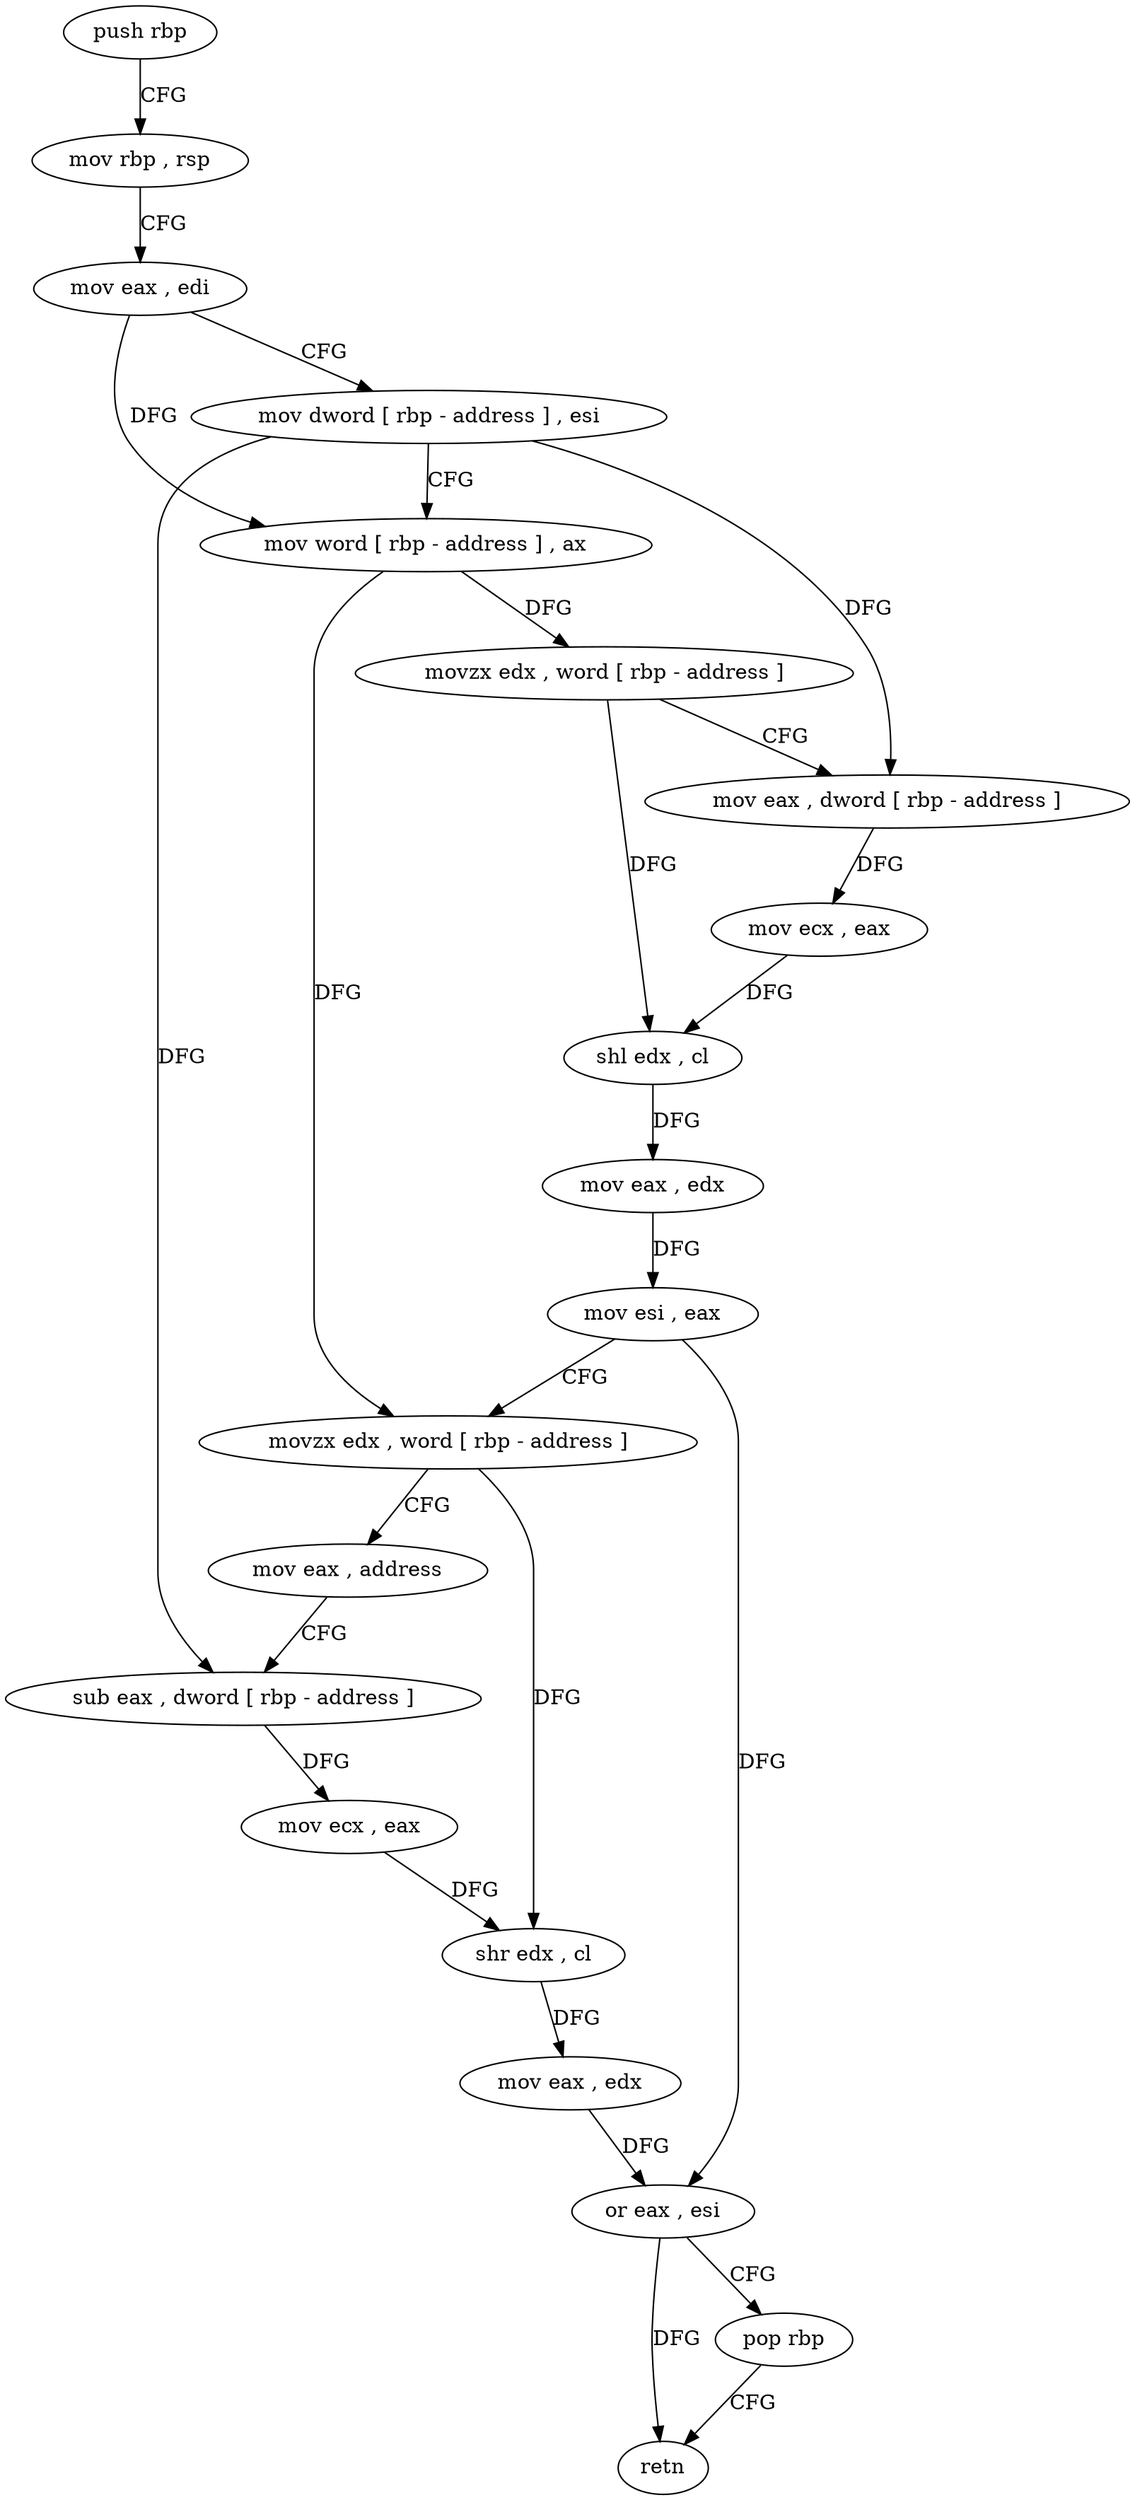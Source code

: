 digraph "func" {
"4490900" [label = "push rbp" ]
"4490901" [label = "mov rbp , rsp" ]
"4490904" [label = "mov eax , edi" ]
"4490906" [label = "mov dword [ rbp - address ] , esi" ]
"4490909" [label = "mov word [ rbp - address ] , ax" ]
"4490913" [label = "movzx edx , word [ rbp - address ]" ]
"4490917" [label = "mov eax , dword [ rbp - address ]" ]
"4490920" [label = "mov ecx , eax" ]
"4490922" [label = "shl edx , cl" ]
"4490924" [label = "mov eax , edx" ]
"4490926" [label = "mov esi , eax" ]
"4490928" [label = "movzx edx , word [ rbp - address ]" ]
"4490932" [label = "mov eax , address" ]
"4490937" [label = "sub eax , dword [ rbp - address ]" ]
"4490940" [label = "mov ecx , eax" ]
"4490942" [label = "shr edx , cl" ]
"4490944" [label = "mov eax , edx" ]
"4490946" [label = "or eax , esi" ]
"4490948" [label = "pop rbp" ]
"4490949" [label = "retn" ]
"4490900" -> "4490901" [ label = "CFG" ]
"4490901" -> "4490904" [ label = "CFG" ]
"4490904" -> "4490906" [ label = "CFG" ]
"4490904" -> "4490909" [ label = "DFG" ]
"4490906" -> "4490909" [ label = "CFG" ]
"4490906" -> "4490917" [ label = "DFG" ]
"4490906" -> "4490937" [ label = "DFG" ]
"4490909" -> "4490913" [ label = "DFG" ]
"4490909" -> "4490928" [ label = "DFG" ]
"4490913" -> "4490917" [ label = "CFG" ]
"4490913" -> "4490922" [ label = "DFG" ]
"4490917" -> "4490920" [ label = "DFG" ]
"4490920" -> "4490922" [ label = "DFG" ]
"4490922" -> "4490924" [ label = "DFG" ]
"4490924" -> "4490926" [ label = "DFG" ]
"4490926" -> "4490928" [ label = "CFG" ]
"4490926" -> "4490946" [ label = "DFG" ]
"4490928" -> "4490932" [ label = "CFG" ]
"4490928" -> "4490942" [ label = "DFG" ]
"4490932" -> "4490937" [ label = "CFG" ]
"4490937" -> "4490940" [ label = "DFG" ]
"4490940" -> "4490942" [ label = "DFG" ]
"4490942" -> "4490944" [ label = "DFG" ]
"4490944" -> "4490946" [ label = "DFG" ]
"4490946" -> "4490948" [ label = "CFG" ]
"4490946" -> "4490949" [ label = "DFG" ]
"4490948" -> "4490949" [ label = "CFG" ]
}
